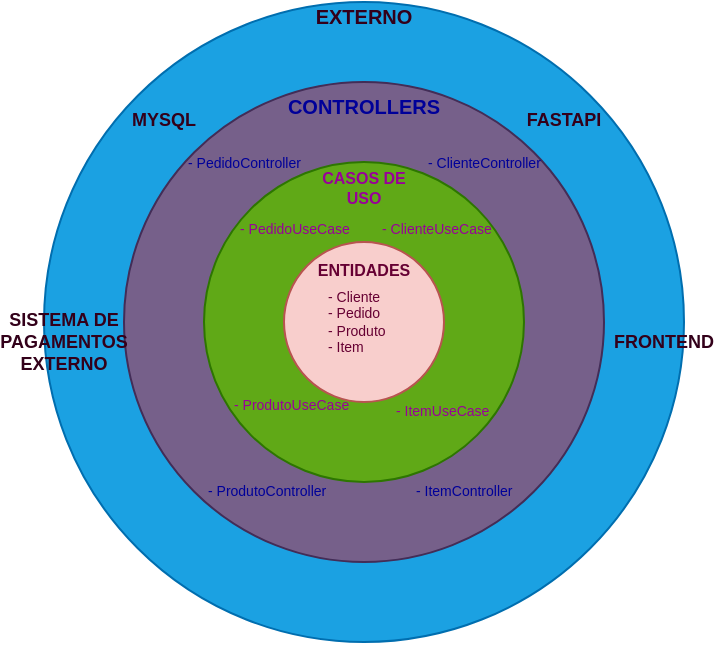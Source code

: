 <mxfile version="24.7.4">
  <diagram name="Página-1" id="8ZUKXMK9mpDazKkY_s5a">
    <mxGraphModel dx="840" dy="446" grid="1" gridSize="10" guides="1" tooltips="1" connect="1" arrows="1" fold="1" page="1" pageScale="1" pageWidth="827" pageHeight="1169" math="0" shadow="0">
      <root>
        <mxCell id="0" />
        <mxCell id="1" parent="0" />
        <mxCell id="jDhF3T_VCNA87nLUEaiQ-18" value="" style="ellipse;whiteSpace=wrap;html=1;aspect=fixed;fillColor=#1ba1e2;fontColor=#ffffff;strokeColor=#006EAF;" parent="1" vertex="1">
          <mxGeometry x="240" y="120" width="320" height="320" as="geometry" />
        </mxCell>
        <mxCell id="jDhF3T_VCNA87nLUEaiQ-5" value="" style="ellipse;whiteSpace=wrap;html=1;aspect=fixed;fillColor=#76608a;fontColor=#ffffff;strokeColor=#432D57;" parent="1" vertex="1">
          <mxGeometry x="280" y="160" width="240" height="240" as="geometry" />
        </mxCell>
        <mxCell id="jDhF3T_VCNA87nLUEaiQ-2" value="" style="ellipse;whiteSpace=wrap;html=1;aspect=fixed;fillColor=#60a917;strokeColor=#2D7600;fontColor=#ffffff;" parent="1" vertex="1">
          <mxGeometry x="320" y="200" width="160" height="160" as="geometry" />
        </mxCell>
        <mxCell id="jDhF3T_VCNA87nLUEaiQ-3" value="" style="ellipse;whiteSpace=wrap;html=1;aspect=fixed;fillColor=#f8cecc;strokeColor=#b85450;" parent="1" vertex="1">
          <mxGeometry x="360" y="240" width="80" height="80" as="geometry" />
        </mxCell>
        <mxCell id="jDhF3T_VCNA87nLUEaiQ-6" value="ENTIDADES" style="text;html=1;align=center;verticalAlign=middle;whiteSpace=wrap;rounded=0;fontSize=8;fontColor=#660033;fontStyle=1" parent="1" vertex="1">
          <mxGeometry x="380" y="249" width="40" height="10" as="geometry" />
        </mxCell>
        <mxCell id="jDhF3T_VCNA87nLUEaiQ-7" value="- Cliente&lt;div style=&quot;font-size: 7px;&quot;&gt;- Pedido&lt;/div&gt;&lt;div style=&quot;font-size: 7px;&quot;&gt;- Produto&lt;/div&gt;&lt;div style=&quot;font-size: 7px;&quot;&gt;- Item&lt;/div&gt;" style="text;html=1;align=left;verticalAlign=middle;whiteSpace=wrap;rounded=0;fontSize=7;fontColor=#660033;" parent="1" vertex="1">
          <mxGeometry x="380" y="260" width="40" height="40" as="geometry" />
        </mxCell>
        <mxCell id="jDhF3T_VCNA87nLUEaiQ-8" value="CASOS DE USO" style="text;html=1;align=center;verticalAlign=middle;whiteSpace=wrap;rounded=0;fontSize=8;fontColor=#990099;fontStyle=1" parent="1" vertex="1">
          <mxGeometry x="370" y="208" width="60" height="10" as="geometry" />
        </mxCell>
        <mxCell id="jDhF3T_VCNA87nLUEaiQ-9" value="&lt;div style=&quot;font-size: 7px;&quot;&gt;- ItemUseCase&lt;/div&gt;" style="text;html=1;align=left;verticalAlign=middle;whiteSpace=wrap;rounded=0;fontSize=7;fontColor=#990099;" parent="1" vertex="1">
          <mxGeometry x="414" y="320" width="50" height="10" as="geometry" />
        </mxCell>
        <mxCell id="jDhF3T_VCNA87nLUEaiQ-10" value="&lt;div style=&quot;font-size: 7px;&quot;&gt;- ProdutoUseCase&lt;/div&gt;" style="text;html=1;align=left;verticalAlign=middle;whiteSpace=wrap;rounded=0;fontSize=7;fontColor=#990099;" parent="1" vertex="1">
          <mxGeometry x="333" y="317" width="66" height="10" as="geometry" />
        </mxCell>
        <mxCell id="jDhF3T_VCNA87nLUEaiQ-11" value="&lt;div style=&quot;font-size: 7px;&quot;&gt;- PedidoUseCase&lt;/div&gt;" style="text;html=1;align=left;verticalAlign=middle;whiteSpace=wrap;rounded=0;fontSize=7;fontColor=#990099;" parent="1" vertex="1">
          <mxGeometry x="336" y="226" width="60" height="15" as="geometry" />
        </mxCell>
        <mxCell id="jDhF3T_VCNA87nLUEaiQ-12" value="- ClienteUseCase" style="text;html=1;align=left;verticalAlign=middle;whiteSpace=wrap;rounded=0;fontSize=7;fontColor=#990099;" parent="1" vertex="1">
          <mxGeometry x="407" y="227" width="63" height="13" as="geometry" />
        </mxCell>
        <mxCell id="jDhF3T_VCNA87nLUEaiQ-13" value="CONTROLLERS" style="text;html=1;align=center;verticalAlign=middle;whiteSpace=wrap;rounded=0;fontSize=10;fontColor=#000099;fontStyle=1" parent="1" vertex="1">
          <mxGeometry x="370" y="167" width="60" height="10" as="geometry" />
        </mxCell>
        <mxCell id="jDhF3T_VCNA87nLUEaiQ-14" value="&lt;div style=&quot;font-size: 7px;&quot;&gt;- ItemController&lt;/div&gt;" style="text;html=1;align=left;verticalAlign=middle;whiteSpace=wrap;rounded=0;fontSize=7;fontColor=#000099;" parent="1" vertex="1">
          <mxGeometry x="424" y="360" width="56" height="10" as="geometry" />
        </mxCell>
        <mxCell id="jDhF3T_VCNA87nLUEaiQ-15" value="&lt;div style=&quot;font-size: 7px;&quot;&gt;- ProdutoController&lt;/div&gt;" style="text;html=1;align=left;verticalAlign=middle;whiteSpace=wrap;rounded=0;fontSize=7;fontColor=#000099;" parent="1" vertex="1">
          <mxGeometry x="320" y="360" width="66" height="10" as="geometry" />
        </mxCell>
        <mxCell id="jDhF3T_VCNA87nLUEaiQ-16" value="&lt;div style=&quot;font-size: 7px;&quot;&gt;- PedidoController&lt;/div&gt;" style="text;html=1;align=left;verticalAlign=middle;whiteSpace=wrap;rounded=0;fontSize=7;fontColor=#000099;" parent="1" vertex="1">
          <mxGeometry x="310" y="193" width="60" height="15" as="geometry" />
        </mxCell>
        <mxCell id="jDhF3T_VCNA87nLUEaiQ-17" value="- ClienteController" style="text;html=1;align=left;verticalAlign=middle;whiteSpace=wrap;rounded=0;fontSize=7;fontColor=#000099;" parent="1" vertex="1">
          <mxGeometry x="430" y="194" width="63" height="13" as="geometry" />
        </mxCell>
        <mxCell id="jDhF3T_VCNA87nLUEaiQ-20" value="EXTERNO" style="text;html=1;align=center;verticalAlign=middle;whiteSpace=wrap;rounded=0;fontSize=10;fontColor=#33001A;fontStyle=1" parent="1" vertex="1">
          <mxGeometry x="370" y="122" width="60" height="10" as="geometry" />
        </mxCell>
        <mxCell id="jDhF3T_VCNA87nLUEaiQ-21" value="FASTAPI" style="text;html=1;align=center;verticalAlign=middle;whiteSpace=wrap;rounded=0;fontSize=9;fontColor=#33001A;fontStyle=1" parent="1" vertex="1">
          <mxGeometry x="470" y="174" width="60" height="10" as="geometry" />
        </mxCell>
        <mxCell id="jDhF3T_VCNA87nLUEaiQ-22" value="MYSQL" style="text;html=1;align=center;verticalAlign=middle;whiteSpace=wrap;rounded=0;fontSize=9;fontColor=#33001A;fontStyle=1" parent="1" vertex="1">
          <mxGeometry x="270" y="174" width="60" height="10" as="geometry" />
        </mxCell>
        <mxCell id="jDhF3T_VCNA87nLUEaiQ-23" value="SISTEMA DE PAGAMENTOS EXTERNO" style="text;html=1;align=center;verticalAlign=middle;whiteSpace=wrap;rounded=0;fontSize=9;fontColor=#33001A;fontStyle=1" parent="1" vertex="1">
          <mxGeometry x="220" y="270" width="60" height="40" as="geometry" />
        </mxCell>
        <mxCell id="jDhF3T_VCNA87nLUEaiQ-27" value="FRONTEND" style="text;html=1;align=center;verticalAlign=middle;whiteSpace=wrap;rounded=0;fontSize=9;fontColor=#33001A;fontStyle=1" parent="1" vertex="1">
          <mxGeometry x="520" y="285" width="60" height="10" as="geometry" />
        </mxCell>
      </root>
    </mxGraphModel>
  </diagram>
</mxfile>
